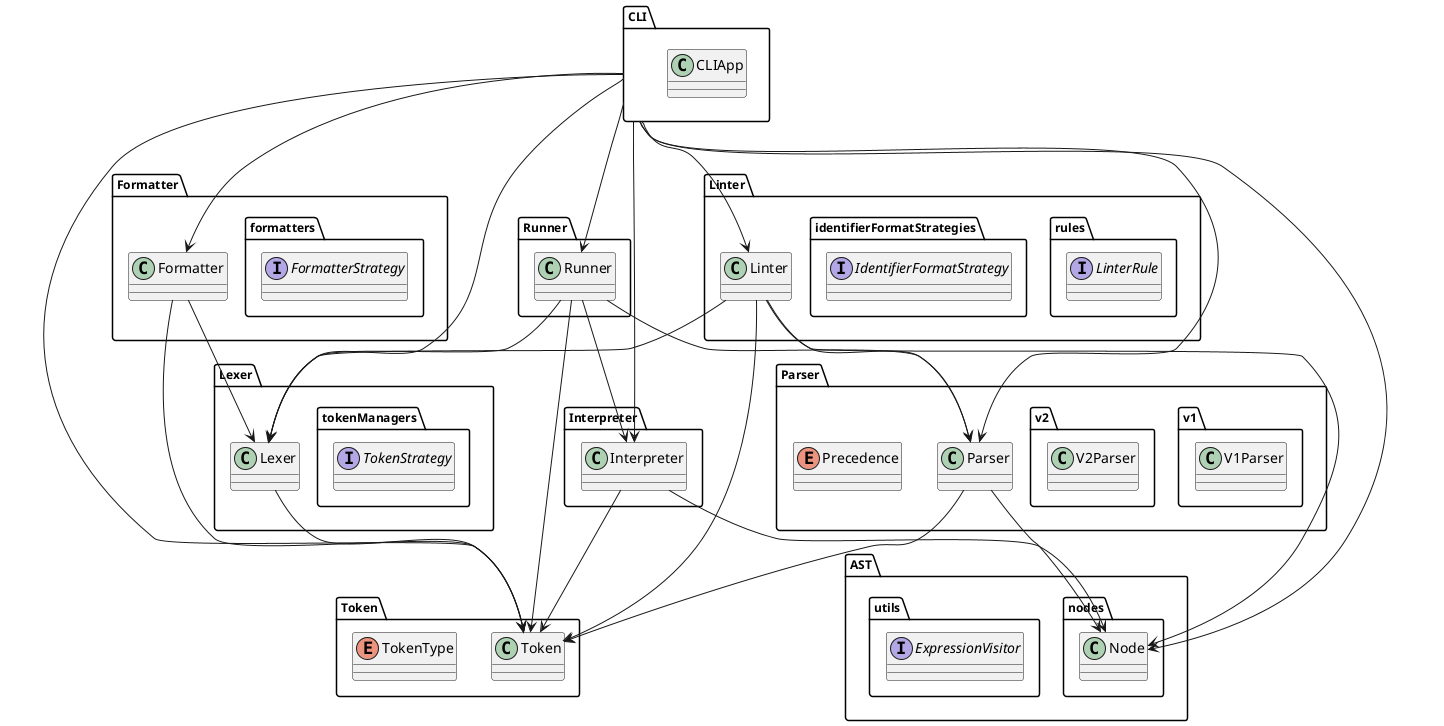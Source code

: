 @startuml

<style>
  rectangle {
    BackgroundColor PaleGreen
    FontColor Black
    BorderColor DarkGreen
    FontSize 14
  }

  interface {
    BackgroundColor LightBlue
    FontColor Black
    BorderColor Navy
    FontSize 14
  }

  enum {
    BackgroundColor Wheat
    FontColor Black
    BorderColor Chocolate
    FontSize 14
  }

  package {
    BorderColor Black
    BackgroundColor White
    FontColor Black
    FontSize 12
    FontStyle Bold
  }

  .arrow {
    LineColor Gray
    FontColor Black
    LineThickness 2
  }

  skinparam {
    BackgroundColor Snow
    FontName "Roboto"
    FontSize 14
    FontStyle Plain
  }
</style>

' Reorganize packages for clarity

package "CLI" {
    class "CLIApp" as CLI
}

package "Runner" {
    class "Runner" as RUN
}

package "Interpreter" {
    class "Interpreter" as INTERP
}

package "Formatter" {
    class "Formatter" as FORM
    package "formatters" {
        interface "FormatterStrategy" as FSTR
    }
}

package "Linter" {
    class "Linter" as LINT
    package "rules" {
        interface "LinterRule" as LRULE
    }
    package "identifierFormatStrategies" {
        interface "IdentifierFormatStrategy" as IFS
    }
}

package "Token" {
    class "Token" as TOK
    enum "TokenType" as TYP
}

package "Lexer" {
    class "Lexer" as LEX
    package "tokenManagers" {
        interface "TokenStrategy" as TSTR
    }
}

package "Parser" {
    class "Parser" as PARS
    enum "Precedence" as PREC
    package "v1" {
        class "V1Parser" as P1
    }
    package "v2" {
        class "V2Parser" as P2
    }
}

package "AST" {
    package "nodes" {
        class "Node" as NODE
    }
    package "utils" {
        interface "ExpressionVisitor" as EVIS
    }
}

' Relationships '
CLI --> RUN
RUN ---> TOK
RUN -down-> LEX
RUN -down-> PARS
RUN -down-> INTERP
CLI ---> FORM
CLI --> LINT
CLI --> LEX
CLI --> PARS
CLI --> INTERP
CLI --> TOK
CLI ----> NODE
PARS -down-> TOK
PARS -down-> NODE
LEX -down-> TOK
INTERP -down-> TOK
INTERP -down-> NODE
FORM -down-> TOK
FORM -down-> LEX
LINT -down-> TOK
LINT -down-> NODE
LINT -down-> LEX
LINT -down-> PARS

@enduml
